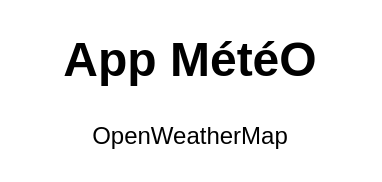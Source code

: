 <mxfile>
    <diagram id="QQwPJQA6IqbGsCtZss9I" name="Page-1">
        <mxGraphModel dx="258" dy="406" grid="1" gridSize="10" guides="1" tooltips="1" connect="1" arrows="1" fold="1" page="1" pageScale="1" pageWidth="827" pageHeight="1169" math="0" shadow="0">
            <root>
                <mxCell id="0"/>
                <mxCell id="1" parent="0"/>
                <mxCell id="3" value="&lt;h1&gt;App MétéO&lt;/h1&gt;&lt;div&gt;OpenWeatherMap&lt;/div&gt;" style="text;html=1;strokeColor=none;fillColor=none;spacing=5;spacingTop=-20;whiteSpace=wrap;overflow=hidden;rounded=0;align=center;" vertex="1" parent="1">
                    <mxGeometry x="60" y="10" width="190" height="80" as="geometry"/>
                </mxCell>
            </root>
        </mxGraphModel>
    </diagram>
</mxfile>